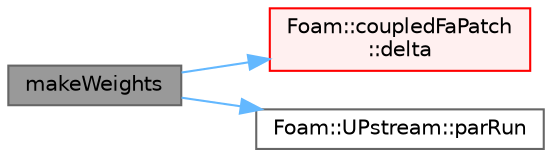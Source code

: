 digraph "makeWeights"
{
 // LATEX_PDF_SIZE
  bgcolor="transparent";
  edge [fontname=Helvetica,fontsize=10,labelfontname=Helvetica,labelfontsize=10];
  node [fontname=Helvetica,fontsize=10,shape=box,height=0.2,width=0.4];
  rankdir="LR";
  Node1 [id="Node000001",label="makeWeights",height=0.2,width=0.4,color="gray40", fillcolor="grey60", style="filled", fontcolor="black",tooltip=" "];
  Node1 -> Node2 [id="edge1_Node000001_Node000002",color="steelblue1",style="solid",tooltip=" "];
  Node2 [id="Node000002",label="Foam::coupledFaPatch\l::delta",height=0.2,width=0.4,color="red", fillcolor="#FFF0F0", style="filled",URL="$classFoam_1_1coupledFaPatch.html#af28a1b7920549c636b63713ee2365216",tooltip=" "];
  Node1 -> Node4 [id="edge2_Node000001_Node000004",color="steelblue1",style="solid",tooltip=" "];
  Node4 [id="Node000004",label="Foam::UPstream::parRun",height=0.2,width=0.4,color="grey40", fillcolor="white", style="filled",URL="$classFoam_1_1UPstream.html#afb8def01c77f71ab69d0bf95b9fb0321",tooltip=" "];
}
